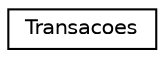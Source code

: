digraph "Graphical Class Hierarchy"
{
 // LATEX_PDF_SIZE
  edge [fontname="Helvetica",fontsize="10",labelfontname="Helvetica",labelfontsize="10"];
  node [fontname="Helvetica",fontsize="10",shape=record];
  rankdir="LR";
  Node0 [label="Transacoes",height=0.2,width=0.4,color="black", fillcolor="white", style="filled",URL="$classTransacoes.html",tooltip="É uma classe repositório."];
}
